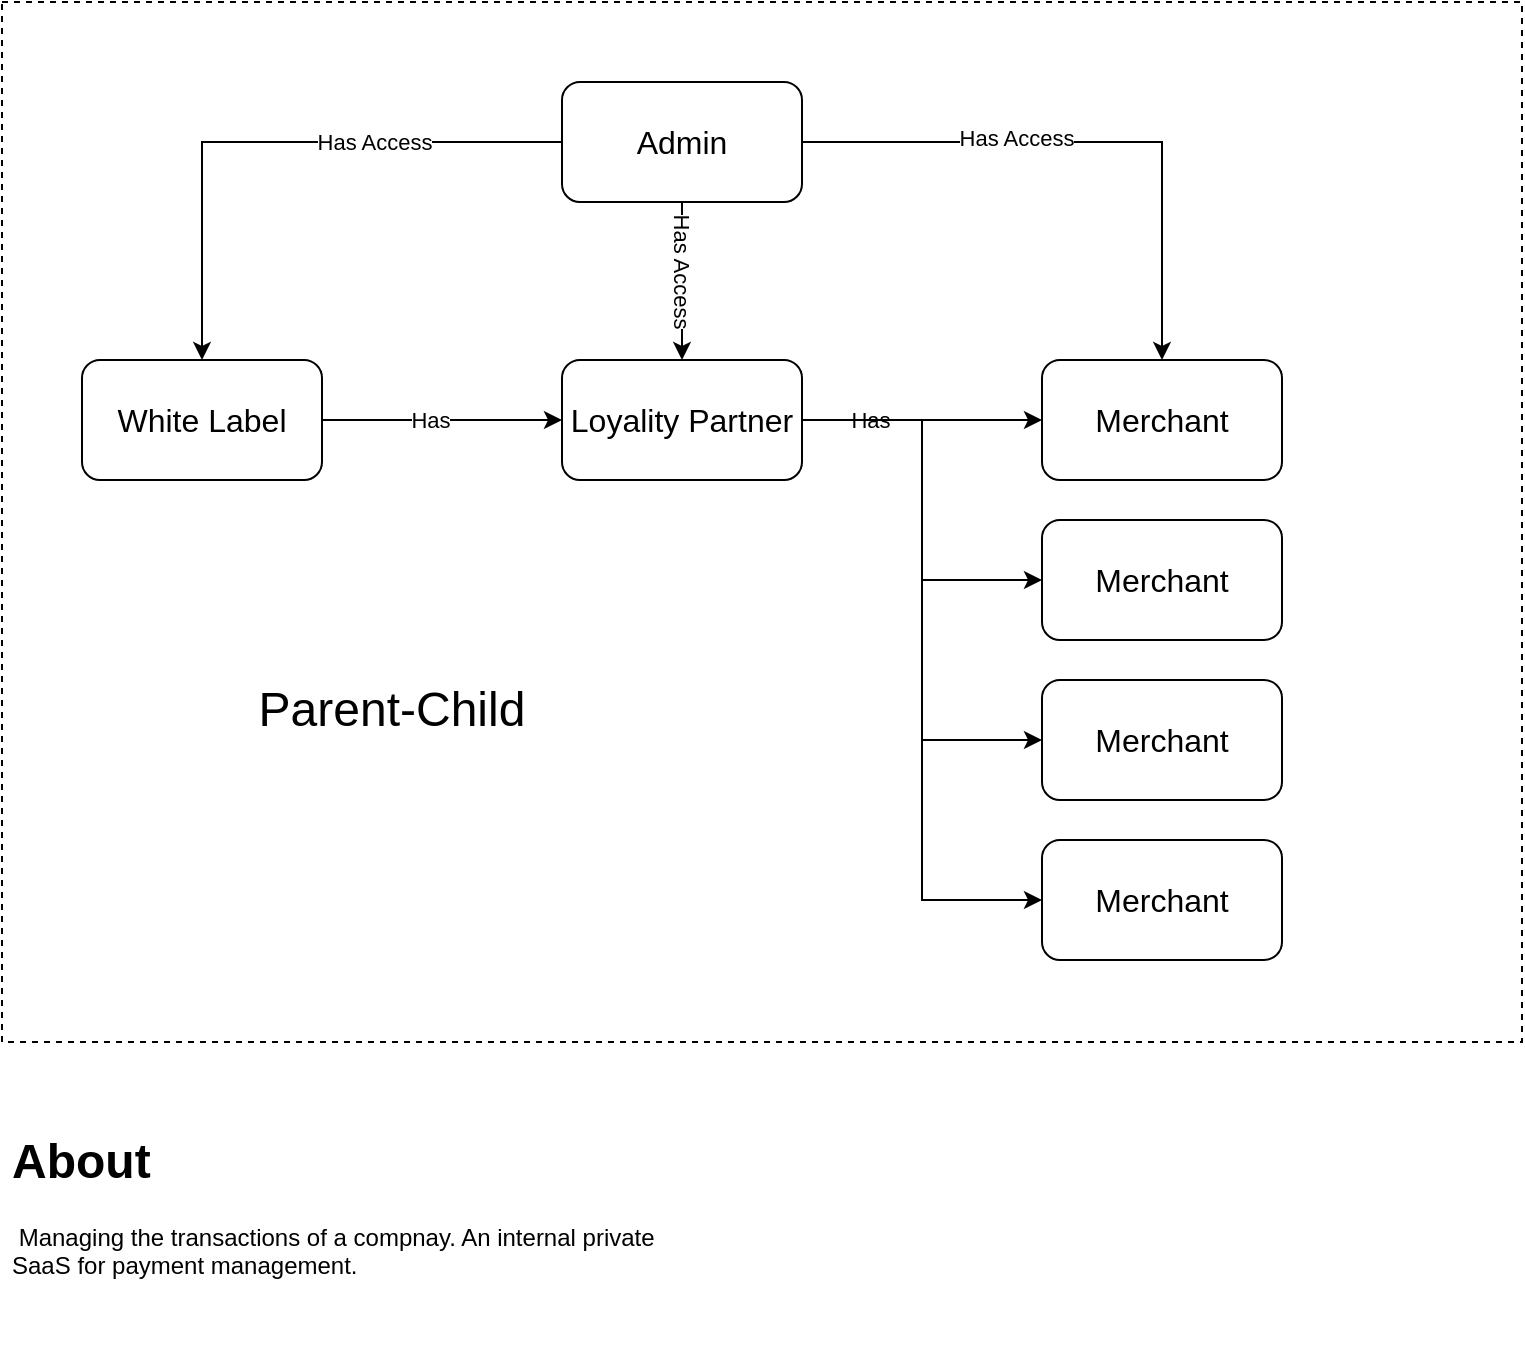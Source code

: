 <mxfile version="21.1.8" type="github" pages="6">
  <diagram name="Application Info" id="eCtHLOp702EPCm3Zmekb">
    <mxGraphModel dx="1434" dy="1864" grid="1" gridSize="10" guides="1" tooltips="1" connect="1" arrows="1" fold="1" page="1" pageScale="1" pageWidth="850" pageHeight="1100" math="0" shadow="0">
      <root>
        <mxCell id="0" />
        <mxCell id="1" parent="0" />
        <mxCell id="aAfzdaojPdXzZg_3-wnQ-13" value="" style="rounded=0;whiteSpace=wrap;html=1;fillColor=none;dashed=1;movable=1;resizable=1;rotatable=1;deletable=1;editable=1;locked=0;connectable=1;" parent="1" vertex="1">
          <mxGeometry x="40" y="-40" width="760" height="520" as="geometry" />
        </mxCell>
        <mxCell id="aAfzdaojPdXzZg_3-wnQ-5" style="edgeStyle=orthogonalEdgeStyle;rounded=0;orthogonalLoop=1;jettySize=auto;html=1;exitX=1;exitY=0.5;exitDx=0;exitDy=0;entryX=0;entryY=0.5;entryDx=0;entryDy=0;" parent="1" source="aAfzdaojPdXzZg_3-wnQ-1" target="aAfzdaojPdXzZg_3-wnQ-3" edge="1">
          <mxGeometry relative="1" as="geometry" />
        </mxCell>
        <mxCell id="ZFuwFaTP1KQFRA0ebIJW-8" value="Has" style="edgeLabel;html=1;align=center;verticalAlign=middle;resizable=0;points=[];" parent="aAfzdaojPdXzZg_3-wnQ-5" vertex="1" connectable="0">
          <mxGeometry x="-0.167" relative="1" as="geometry">
            <mxPoint x="4" as="offset" />
          </mxGeometry>
        </mxCell>
        <mxCell id="aAfzdaojPdXzZg_3-wnQ-1" value="&lt;font style=&quot;font-size: 16px;&quot;&gt;White Label&lt;/font&gt;" style="rounded=1;whiteSpace=wrap;html=1;" parent="1" vertex="1">
          <mxGeometry x="80" y="139" width="120" height="60" as="geometry" />
        </mxCell>
        <mxCell id="aAfzdaojPdXzZg_3-wnQ-6" style="edgeStyle=orthogonalEdgeStyle;rounded=0;orthogonalLoop=1;jettySize=auto;html=1;exitX=1;exitY=0.5;exitDx=0;exitDy=0;entryX=0;entryY=0.5;entryDx=0;entryDy=0;" parent="1" source="aAfzdaojPdXzZg_3-wnQ-3" target="aAfzdaojPdXzZg_3-wnQ-4" edge="1">
          <mxGeometry relative="1" as="geometry" />
        </mxCell>
        <mxCell id="ZFuwFaTP1KQFRA0ebIJW-10" value="Has" style="edgeLabel;html=1;align=center;verticalAlign=middle;resizable=0;points=[];" parent="aAfzdaojPdXzZg_3-wnQ-6" vertex="1" connectable="0">
          <mxGeometry x="0.267" relative="1" as="geometry">
            <mxPoint x="-42" as="offset" />
          </mxGeometry>
        </mxCell>
        <mxCell id="aAfzdaojPdXzZg_3-wnQ-8" style="edgeStyle=orthogonalEdgeStyle;rounded=0;orthogonalLoop=1;jettySize=auto;html=1;exitX=1;exitY=0.5;exitDx=0;exitDy=0;entryX=0;entryY=0.5;entryDx=0;entryDy=0;" parent="1" source="aAfzdaojPdXzZg_3-wnQ-3" target="aAfzdaojPdXzZg_3-wnQ-7" edge="1">
          <mxGeometry relative="1" as="geometry" />
        </mxCell>
        <mxCell id="aAfzdaojPdXzZg_3-wnQ-10" style="edgeStyle=orthogonalEdgeStyle;rounded=0;orthogonalLoop=1;jettySize=auto;html=1;exitX=1;exitY=0.5;exitDx=0;exitDy=0;entryX=0;entryY=0.5;entryDx=0;entryDy=0;" parent="1" source="aAfzdaojPdXzZg_3-wnQ-3" target="aAfzdaojPdXzZg_3-wnQ-9" edge="1">
          <mxGeometry relative="1" as="geometry" />
        </mxCell>
        <mxCell id="aAfzdaojPdXzZg_3-wnQ-12" style="edgeStyle=orthogonalEdgeStyle;rounded=0;orthogonalLoop=1;jettySize=auto;html=1;exitX=1;exitY=0.5;exitDx=0;exitDy=0;entryX=0;entryY=0.5;entryDx=0;entryDy=0;" parent="1" source="aAfzdaojPdXzZg_3-wnQ-3" target="aAfzdaojPdXzZg_3-wnQ-11" edge="1">
          <mxGeometry relative="1" as="geometry" />
        </mxCell>
        <mxCell id="aAfzdaojPdXzZg_3-wnQ-3" value="&lt;font style=&quot;font-size: 16px;&quot;&gt;Loyality Partner&lt;/font&gt;" style="rounded=1;whiteSpace=wrap;html=1;" parent="1" vertex="1">
          <mxGeometry x="320" y="139" width="120" height="60" as="geometry" />
        </mxCell>
        <mxCell id="aAfzdaojPdXzZg_3-wnQ-4" value="&lt;font style=&quot;font-size: 16px;&quot;&gt;Merchant&lt;/font&gt;" style="rounded=1;whiteSpace=wrap;html=1;" parent="1" vertex="1">
          <mxGeometry x="560" y="139" width="120" height="60" as="geometry" />
        </mxCell>
        <mxCell id="aAfzdaojPdXzZg_3-wnQ-7" value="&lt;font style=&quot;font-size: 16px;&quot;&gt;Merchant&lt;/font&gt;" style="rounded=1;whiteSpace=wrap;html=1;" parent="1" vertex="1">
          <mxGeometry x="560" y="219" width="120" height="60" as="geometry" />
        </mxCell>
        <mxCell id="aAfzdaojPdXzZg_3-wnQ-9" value="&lt;font style=&quot;font-size: 16px;&quot;&gt;Merchant&lt;/font&gt;" style="rounded=1;whiteSpace=wrap;html=1;" parent="1" vertex="1">
          <mxGeometry x="560" y="299" width="120" height="60" as="geometry" />
        </mxCell>
        <mxCell id="aAfzdaojPdXzZg_3-wnQ-11" value="&lt;font style=&quot;font-size: 16px;&quot;&gt;Merchant&lt;/font&gt;" style="rounded=1;whiteSpace=wrap;html=1;" parent="1" vertex="1">
          <mxGeometry x="560" y="379" width="120" height="60" as="geometry" />
        </mxCell>
        <mxCell id="aAfzdaojPdXzZg_3-wnQ-14" value="&lt;span style=&quot;font-size: 24px;&quot;&gt;Parent-Child&lt;/span&gt;" style="text;html=1;strokeColor=none;fillColor=none;align=center;verticalAlign=middle;whiteSpace=wrap;rounded=0;" parent="1" vertex="1">
          <mxGeometry x="160" y="299" width="150" height="30" as="geometry" />
        </mxCell>
        <mxCell id="aAfzdaojPdXzZg_3-wnQ-16" style="edgeStyle=orthogonalEdgeStyle;rounded=0;orthogonalLoop=1;jettySize=auto;html=1;exitX=0;exitY=0.5;exitDx=0;exitDy=0;entryX=0.5;entryY=0;entryDx=0;entryDy=0;" parent="1" source="aAfzdaojPdXzZg_3-wnQ-15" target="aAfzdaojPdXzZg_3-wnQ-1" edge="1">
          <mxGeometry relative="1" as="geometry" />
        </mxCell>
        <mxCell id="ZFuwFaTP1KQFRA0ebIJW-5" value="Has Access" style="edgeLabel;html=1;align=center;verticalAlign=middle;resizable=0;points=[];" parent="aAfzdaojPdXzZg_3-wnQ-16" vertex="1" connectable="0">
          <mxGeometry x="-0.481" relative="1" as="geometry">
            <mxPoint x="-19" as="offset" />
          </mxGeometry>
        </mxCell>
        <mxCell id="aAfzdaojPdXzZg_3-wnQ-17" style="edgeStyle=orthogonalEdgeStyle;rounded=0;orthogonalLoop=1;jettySize=auto;html=1;exitX=0.5;exitY=1;exitDx=0;exitDy=0;entryX=0.5;entryY=0;entryDx=0;entryDy=0;" parent="1" source="aAfzdaojPdXzZg_3-wnQ-15" target="aAfzdaojPdXzZg_3-wnQ-3" edge="1">
          <mxGeometry relative="1" as="geometry" />
        </mxCell>
        <mxCell id="ZFuwFaTP1KQFRA0ebIJW-7" value="Has Access" style="edgeLabel;html=1;align=center;verticalAlign=middle;resizable=0;points=[];rotation=90;" parent="aAfzdaojPdXzZg_3-wnQ-17" vertex="1" connectable="0">
          <mxGeometry x="0.24" relative="1" as="geometry">
            <mxPoint y="-15" as="offset" />
          </mxGeometry>
        </mxCell>
        <mxCell id="aAfzdaojPdXzZg_3-wnQ-18" style="edgeStyle=orthogonalEdgeStyle;rounded=0;orthogonalLoop=1;jettySize=auto;html=1;exitX=1;exitY=0.5;exitDx=0;exitDy=0;" parent="1" source="aAfzdaojPdXzZg_3-wnQ-15" target="aAfzdaojPdXzZg_3-wnQ-4" edge="1">
          <mxGeometry relative="1" as="geometry" />
        </mxCell>
        <mxCell id="ZFuwFaTP1KQFRA0ebIJW-6" value="Has Access" style="edgeLabel;html=1;align=center;verticalAlign=middle;resizable=0;points=[];" parent="aAfzdaojPdXzZg_3-wnQ-18" vertex="1" connectable="0">
          <mxGeometry x="-0.26" y="2" relative="1" as="geometry">
            <mxPoint as="offset" />
          </mxGeometry>
        </mxCell>
        <mxCell id="aAfzdaojPdXzZg_3-wnQ-15" value="&lt;font style=&quot;font-size: 16px;&quot;&gt;Admin&lt;/font&gt;" style="rounded=1;whiteSpace=wrap;html=1;" parent="1" vertex="1">
          <mxGeometry x="320" width="120" height="60" as="geometry" />
        </mxCell>
        <mxCell id="A3STFPrDPFr-ysEenw41-1" value="&lt;h1&gt;About&lt;/h1&gt;&lt;p&gt;&amp;nbsp;Managing the transactions of a compnay. An internal private SaaS for payment management.&lt;/p&gt;" style="text;html=1;strokeColor=none;fillColor=none;spacing=5;spacingTop=-20;whiteSpace=wrap;overflow=hidden;rounded=0;" vertex="1" parent="1">
          <mxGeometry x="40" y="520" width="340" height="120" as="geometry" />
        </mxCell>
      </root>
    </mxGraphModel>
  </diagram>
  <diagram name="Admin" id="0-YRnmGhTHhiU12p7d6B">
    <mxGraphModel dx="1687" dy="899" grid="1" gridSize="10" guides="1" tooltips="1" connect="1" arrows="1" fold="1" page="1" pageScale="1" pageWidth="850" pageHeight="1100" math="0" shadow="0">
      <root>
        <mxCell id="zwBnW4aFUAbJuR2y5C2y-0" />
        <mxCell id="zwBnW4aFUAbJuR2y5C2y-1" parent="zwBnW4aFUAbJuR2y5C2y-0" />
        <mxCell id="MFYyO2SKo8LH_EiBE6gl-5" value="" style="rounded=1;whiteSpace=wrap;html=1;absoluteArcSize=1;arcSize=14;strokeWidth=2;" vertex="1" parent="zwBnW4aFUAbJuR2y5C2y-1">
          <mxGeometry x="1040" y="40" width="1430" height="1400" as="geometry" />
        </mxCell>
        <mxCell id="zwBnW4aFUAbJuR2y5C2y-2" style="edgeStyle=orthogonalEdgeStyle;rounded=0;orthogonalLoop=1;jettySize=auto;html=1;exitX=0;exitY=0.5;exitDx=0;exitDy=0;entryX=0;entryY=0.5;entryDx=0;entryDy=0;" parent="zwBnW4aFUAbJuR2y5C2y-1" source="zwBnW4aFUAbJuR2y5C2y-11" target="zwBnW4aFUAbJuR2y5C2y-12" edge="1">
          <mxGeometry relative="1" as="geometry" />
        </mxCell>
        <mxCell id="zwBnW4aFUAbJuR2y5C2y-3" style="edgeStyle=orthogonalEdgeStyle;rounded=0;orthogonalLoop=1;jettySize=auto;html=1;exitX=0;exitY=0.5;exitDx=0;exitDy=0;entryX=0;entryY=0.5;entryDx=0;entryDy=0;" parent="zwBnW4aFUAbJuR2y5C2y-1" source="zwBnW4aFUAbJuR2y5C2y-11" target="zwBnW4aFUAbJuR2y5C2y-13" edge="1">
          <mxGeometry relative="1" as="geometry" />
        </mxCell>
        <mxCell id="zwBnW4aFUAbJuR2y5C2y-4" style="edgeStyle=orthogonalEdgeStyle;rounded=0;orthogonalLoop=1;jettySize=auto;html=1;exitX=0;exitY=0.5;exitDx=0;exitDy=0;entryX=0;entryY=0.5;entryDx=0;entryDy=0;" parent="zwBnW4aFUAbJuR2y5C2y-1" source="zwBnW4aFUAbJuR2y5C2y-11" target="zwBnW4aFUAbJuR2y5C2y-14" edge="1">
          <mxGeometry relative="1" as="geometry" />
        </mxCell>
        <mxCell id="zwBnW4aFUAbJuR2y5C2y-5" style="edgeStyle=orthogonalEdgeStyle;rounded=0;orthogonalLoop=1;jettySize=auto;html=1;exitX=0;exitY=0.5;exitDx=0;exitDy=0;entryX=0;entryY=0.5;entryDx=0;entryDy=0;" parent="zwBnW4aFUAbJuR2y5C2y-1" source="zwBnW4aFUAbJuR2y5C2y-11" target="zwBnW4aFUAbJuR2y5C2y-15" edge="1">
          <mxGeometry relative="1" as="geometry" />
        </mxCell>
        <mxCell id="zwBnW4aFUAbJuR2y5C2y-6" style="edgeStyle=orthogonalEdgeStyle;rounded=0;orthogonalLoop=1;jettySize=auto;html=1;exitX=0;exitY=0.5;exitDx=0;exitDy=0;entryX=0;entryY=0.5;entryDx=0;entryDy=0;" parent="zwBnW4aFUAbJuR2y5C2y-1" source="zwBnW4aFUAbJuR2y5C2y-11" target="zwBnW4aFUAbJuR2y5C2y-16" edge="1">
          <mxGeometry relative="1" as="geometry" />
        </mxCell>
        <mxCell id="zwBnW4aFUAbJuR2y5C2y-7" style="edgeStyle=orthogonalEdgeStyle;rounded=0;orthogonalLoop=1;jettySize=auto;html=1;exitX=0;exitY=0.5;exitDx=0;exitDy=0;entryX=0;entryY=0.5;entryDx=0;entryDy=0;" parent="zwBnW4aFUAbJuR2y5C2y-1" source="zwBnW4aFUAbJuR2y5C2y-11" target="zwBnW4aFUAbJuR2y5C2y-18" edge="1">
          <mxGeometry relative="1" as="geometry" />
        </mxCell>
        <mxCell id="zwBnW4aFUAbJuR2y5C2y-8" style="edgeStyle=orthogonalEdgeStyle;rounded=0;orthogonalLoop=1;jettySize=auto;html=1;exitX=0;exitY=0.5;exitDx=0;exitDy=0;entryX=0;entryY=0.5;entryDx=0;entryDy=0;" parent="zwBnW4aFUAbJuR2y5C2y-1" source="zwBnW4aFUAbJuR2y5C2y-11" target="zwBnW4aFUAbJuR2y5C2y-19" edge="1">
          <mxGeometry relative="1" as="geometry" />
        </mxCell>
        <mxCell id="zwBnW4aFUAbJuR2y5C2y-9" style="edgeStyle=orthogonalEdgeStyle;rounded=0;orthogonalLoop=1;jettySize=auto;html=1;exitX=0;exitY=0.5;exitDx=0;exitDy=0;entryX=0;entryY=0.5;entryDx=0;entryDy=0;" parent="zwBnW4aFUAbJuR2y5C2y-1" source="zwBnW4aFUAbJuR2y5C2y-11" target="zwBnW4aFUAbJuR2y5C2y-20" edge="1">
          <mxGeometry relative="1" as="geometry" />
        </mxCell>
        <mxCell id="zwBnW4aFUAbJuR2y5C2y-10" style="edgeStyle=orthogonalEdgeStyle;rounded=0;orthogonalLoop=1;jettySize=auto;html=1;exitX=0;exitY=0.5;exitDx=0;exitDy=0;entryX=0;entryY=0.5;entryDx=0;entryDy=0;" parent="zwBnW4aFUAbJuR2y5C2y-1" source="zwBnW4aFUAbJuR2y5C2y-11" target="zwBnW4aFUAbJuR2y5C2y-21" edge="1">
          <mxGeometry relative="1" as="geometry" />
        </mxCell>
        <mxCell id="_kVhAy-UXPdqLu4y7SkQ-1" style="edgeStyle=orthogonalEdgeStyle;rounded=0;orthogonalLoop=1;jettySize=auto;html=1;exitX=0;exitY=0.5;exitDx=0;exitDy=0;entryX=0;entryY=0.5;entryDx=0;entryDy=0;" parent="zwBnW4aFUAbJuR2y5C2y-1" source="zwBnW4aFUAbJuR2y5C2y-11" target="_kVhAy-UXPdqLu4y7SkQ-0" edge="1">
          <mxGeometry relative="1" as="geometry" />
        </mxCell>
        <mxCell id="zwBnW4aFUAbJuR2y5C2y-11" value="&lt;font style=&quot;font-size: 16px;&quot;&gt;Admin&lt;br&gt;&lt;/font&gt;" style="rounded=1;whiteSpace=wrap;html=1;" parent="zwBnW4aFUAbJuR2y5C2y-1" vertex="1">
          <mxGeometry x="120" y="60" width="120" height="60" as="geometry" />
        </mxCell>
        <mxCell id="zwBnW4aFUAbJuR2y5C2y-12" value="&lt;font style=&quot;font-size: 16px;&quot;&gt;Dashboard&lt;/font&gt;" style="rounded=1;whiteSpace=wrap;html=1;" parent="zwBnW4aFUAbJuR2y5C2y-1" vertex="1">
          <mxGeometry x="120" y="160" width="120" height="60" as="geometry" />
        </mxCell>
        <mxCell id="zwBnW4aFUAbJuR2y5C2y-13" value="&lt;font style=&quot;font-size: 16px;&quot;&gt;Merchants&lt;/font&gt;" style="rounded=1;whiteSpace=wrap;html=1;" parent="zwBnW4aFUAbJuR2y5C2y-1" vertex="1">
          <mxGeometry x="120" y="260" width="120" height="60" as="geometry" />
        </mxCell>
        <mxCell id="zwBnW4aFUAbJuR2y5C2y-14" value="&lt;font style=&quot;font-size: 16px;&quot;&gt;Loyality Partners&lt;/font&gt;" style="rounded=1;whiteSpace=wrap;html=1;" parent="zwBnW4aFUAbJuR2y5C2y-1" vertex="1">
          <mxGeometry x="120" y="360" width="120" height="60" as="geometry" />
        </mxCell>
        <mxCell id="zwBnW4aFUAbJuR2y5C2y-15" value="&lt;font style=&quot;font-size: 16px;&quot;&gt;Admins&lt;/font&gt;" style="rounded=1;whiteSpace=wrap;html=1;" parent="zwBnW4aFUAbJuR2y5C2y-1" vertex="1">
          <mxGeometry x="120" y="460" width="120" height="60" as="geometry" />
        </mxCell>
        <mxCell id="zwBnW4aFUAbJuR2y5C2y-16" value="&lt;font style=&quot;font-size: 16px;&quot;&gt;Customers&lt;/font&gt;" style="rounded=1;whiteSpace=wrap;html=1;" parent="zwBnW4aFUAbJuR2y5C2y-1" vertex="1">
          <mxGeometry x="120" y="550" width="120" height="60" as="geometry" />
        </mxCell>
        <mxCell id="zwBnW4aFUAbJuR2y5C2y-18" value="&lt;span style=&quot;font-size: 16px;&quot;&gt;Transactions&lt;/span&gt;" style="rounded=1;whiteSpace=wrap;html=1;" parent="zwBnW4aFUAbJuR2y5C2y-1" vertex="1">
          <mxGeometry x="120" y="660" width="120" height="60" as="geometry" />
        </mxCell>
        <mxCell id="zwBnW4aFUAbJuR2y5C2y-19" value="&lt;font style=&quot;font-size: 16px;&quot;&gt;Settlement Reports&lt;/font&gt;" style="rounded=1;whiteSpace=wrap;html=1;" parent="zwBnW4aFUAbJuR2y5C2y-1" vertex="1">
          <mxGeometry x="120" y="755" width="120" height="60" as="geometry" />
        </mxCell>
        <mxCell id="zwBnW4aFUAbJuR2y5C2y-20" value="&lt;font style=&quot;font-size: 16px;&quot;&gt;Integration Partners&lt;br&gt;&lt;/font&gt;" style="rounded=1;whiteSpace=wrap;html=1;" parent="zwBnW4aFUAbJuR2y5C2y-1" vertex="1">
          <mxGeometry x="120" y="850" width="120" height="60" as="geometry" />
        </mxCell>
        <mxCell id="zwBnW4aFUAbJuR2y5C2y-21" value="&lt;font style=&quot;font-size: 16px;&quot;&gt;White Labels&lt;/font&gt;" style="rounded=1;whiteSpace=wrap;html=1;" parent="zwBnW4aFUAbJuR2y5C2y-1" vertex="1">
          <mxGeometry x="120" y="950" width="120" height="60" as="geometry" />
        </mxCell>
        <mxCell id="_kVhAy-UXPdqLu4y7SkQ-0" value="&lt;font style=&quot;font-size: 16px;&quot;&gt;Settings &amp;gt; Support Agents&lt;/font&gt;" style="rounded=1;whiteSpace=wrap;html=1;" parent="zwBnW4aFUAbJuR2y5C2y-1" vertex="1">
          <mxGeometry x="120" y="1050" width="120" height="60" as="geometry" />
        </mxCell>
        <mxCell id="kJ1tpouIdKur3lB_AGSP-2" value="&lt;font style=&quot;font-size: 16px;&quot;&gt;Settlement Reports&lt;/font&gt;" style="rounded=1;whiteSpace=wrap;html=1;" parent="zwBnW4aFUAbJuR2y5C2y-1" vertex="1">
          <mxGeometry x="1060" y="50" width="200" height="60" as="geometry" />
        </mxCell>
        <mxCell id="MFYyO2SKo8LH_EiBE6gl-2" style="edgeStyle=orthogonalEdgeStyle;rounded=0;orthogonalLoop=1;jettySize=auto;html=1;exitX=0.5;exitY=1;exitDx=0;exitDy=0;exitPerimeter=0;entryX=0.5;entryY=0;entryDx=0;entryDy=0;" edge="1" parent="zwBnW4aFUAbJuR2y5C2y-1" source="MFYyO2SKo8LH_EiBE6gl-0" target="MFYyO2SKo8LH_EiBE6gl-1">
          <mxGeometry relative="1" as="geometry" />
        </mxCell>
        <mxCell id="MFYyO2SKo8LH_EiBE6gl-0" value="Generate&lt;br&gt;Settlement&lt;br&gt;Report" style="strokeWidth=2;html=1;shape=mxgraph.flowchart.start_2;whiteSpace=wrap;" vertex="1" parent="zwBnW4aFUAbJuR2y5C2y-1">
          <mxGeometry x="1110" y="170" width="100" height="100" as="geometry" />
        </mxCell>
        <mxCell id="MFYyO2SKo8LH_EiBE6gl-4" style="edgeStyle=orthogonalEdgeStyle;rounded=0;orthogonalLoop=1;jettySize=auto;html=1;exitX=0.5;exitY=1;exitDx=0;exitDy=0;entryX=0.5;entryY=0;entryDx=0;entryDy=0;entryPerimeter=0;" edge="1" parent="zwBnW4aFUAbJuR2y5C2y-1" source="MFYyO2SKo8LH_EiBE6gl-1" target="MFYyO2SKo8LH_EiBE6gl-3">
          <mxGeometry relative="1" as="geometry" />
        </mxCell>
        <mxCell id="MFYyO2SKo8LH_EiBE6gl-1" value="Merchants" style="shape=parallelogram;html=1;strokeWidth=2;perimeter=parallelogramPerimeter;whiteSpace=wrap;rounded=1;arcSize=12;size=0.23;" vertex="1" parent="zwBnW4aFUAbJuR2y5C2y-1">
          <mxGeometry x="1110" y="340" width="100" height="60" as="geometry" />
        </mxCell>
        <mxCell id="MFYyO2SKo8LH_EiBE6gl-7" value="" style="edgeStyle=orthogonalEdgeStyle;rounded=0;orthogonalLoop=1;jettySize=auto;html=1;" edge="1" parent="zwBnW4aFUAbJuR2y5C2y-1" source="MFYyO2SKo8LH_EiBE6gl-3" target="MFYyO2SKo8LH_EiBE6gl-6">
          <mxGeometry relative="1" as="geometry" />
        </mxCell>
        <mxCell id="xCyvtV-fJtySVlK5eup3-18" value="" style="edgeStyle=orthogonalEdgeStyle;rounded=0;orthogonalLoop=1;jettySize=auto;html=1;exitX=0;exitY=0.5;exitDx=0;exitDy=0;" edge="1" parent="zwBnW4aFUAbJuR2y5C2y-1" source="MFYyO2SKo8LH_EiBE6gl-10" target="xCyvtV-fJtySVlK5eup3-17">
          <mxGeometry relative="1" as="geometry" />
        </mxCell>
        <mxCell id="xCyvtV-fJtySVlK5eup3-19" value="voucherMerchants" style="edgeLabel;html=1;align=center;verticalAlign=middle;resizable=0;points=[];" vertex="1" connectable="0" parent="xCyvtV-fJtySVlK5eup3-18">
          <mxGeometry x="0.296" y="3" relative="1" as="geometry">
            <mxPoint as="offset" />
          </mxGeometry>
        </mxCell>
        <mxCell id="MFYyO2SKo8LH_EiBE6gl-3" value="For Each Merchant" style="strokeWidth=2;html=1;shape=mxgraph.flowchart.loop_limit;whiteSpace=wrap;" vertex="1" parent="zwBnW4aFUAbJuR2y5C2y-1">
          <mxGeometry x="1110" y="470" width="100" height="60" as="geometry" />
        </mxCell>
        <mxCell id="MFYyO2SKo8LH_EiBE6gl-9" value="" style="edgeStyle=orthogonalEdgeStyle;rounded=0;orthogonalLoop=1;jettySize=auto;html=1;entryX=0;entryY=0.25;entryDx=0;entryDy=0;" edge="1" parent="zwBnW4aFUAbJuR2y5C2y-1" source="MFYyO2SKo8LH_EiBE6gl-6" target="MFYyO2SKo8LH_EiBE6gl-10">
          <mxGeometry relative="1" as="geometry">
            <mxPoint x="1650" y="500" as="targetPoint" />
          </mxGeometry>
        </mxCell>
        <mxCell id="MFYyO2SKo8LH_EiBE6gl-12" value="Specific Transaction Report" style="edgeLabel;html=1;align=center;verticalAlign=middle;resizable=0;points=[];" vertex="1" connectable="0" parent="MFYyO2SKo8LH_EiBE6gl-9">
          <mxGeometry x="0.215" y="2" relative="1" as="geometry">
            <mxPoint x="-26" as="offset" />
          </mxGeometry>
        </mxCell>
        <mxCell id="MFYyO2SKo8LH_EiBE6gl-6" value="Transaction&lt;br&gt;Details" style="rhombus;whiteSpace=wrap;html=1;strokeWidth=2;" vertex="1" parent="zwBnW4aFUAbJuR2y5C2y-1">
          <mxGeometry x="1410" y="450" width="100" height="100" as="geometry" />
        </mxCell>
        <mxCell id="MFYyO2SKo8LH_EiBE6gl-10" value="" style="rounded=1;whiteSpace=wrap;html=1;absoluteArcSize=1;arcSize=14;strokeWidth=2;" vertex="1" parent="zwBnW4aFUAbJuR2y5C2y-1">
          <mxGeometry x="1700" y="420" width="700" height="680" as="geometry" />
        </mxCell>
        <mxCell id="xCyvtV-fJtySVlK5eup3-3" style="edgeStyle=orthogonalEdgeStyle;rounded=0;orthogonalLoop=1;jettySize=auto;html=1;exitX=0.5;exitY=1;exitDx=0;exitDy=0;exitPerimeter=0;entryX=0.5;entryY=0;entryDx=0;entryDy=0;" edge="1" parent="zwBnW4aFUAbJuR2y5C2y-1" source="MFYyO2SKo8LH_EiBE6gl-11" target="xCyvtV-fJtySVlK5eup3-2">
          <mxGeometry relative="1" as="geometry" />
        </mxCell>
        <mxCell id="xCyvtV-fJtySVlK5eup3-7" value="stlmnt_report" style="edgeLabel;html=1;align=center;verticalAlign=middle;resizable=0;points=[];" vertex="1" connectable="0" parent="xCyvtV-fJtySVlK5eup3-3">
          <mxGeometry x="0.652" y="-1" relative="1" as="geometry">
            <mxPoint x="-36" y="-11" as="offset" />
          </mxGeometry>
        </mxCell>
        <mxCell id="xCyvtV-fJtySVlK5eup3-8" value="Yes" style="edgeLabel;html=1;align=center;verticalAlign=middle;resizable=0;points=[];" vertex="1" connectable="0" parent="xCyvtV-fJtySVlK5eup3-3">
          <mxGeometry x="-0.703" relative="1" as="geometry">
            <mxPoint y="-4" as="offset" />
          </mxGeometry>
        </mxCell>
        <mxCell id="MFYyO2SKo8LH_EiBE6gl-11" value="=1" style="strokeWidth=2;html=1;shape=mxgraph.flowchart.decision;whiteSpace=wrap;" vertex="1" parent="zwBnW4aFUAbJuR2y5C2y-1">
          <mxGeometry x="1790" y="450" width="110" height="110" as="geometry" />
        </mxCell>
        <mxCell id="xCyvtV-fJtySVlK5eup3-1" style="edgeStyle=orthogonalEdgeStyle;rounded=0;orthogonalLoop=1;jettySize=auto;html=1;exitX=0.5;exitY=1;exitDx=0;exitDy=0;exitPerimeter=0;entryX=0.5;entryY=0;entryDx=0;entryDy=0;" edge="1" parent="zwBnW4aFUAbJuR2y5C2y-1" source="MFYyO2SKo8LH_EiBE6gl-13" target="xCyvtV-fJtySVlK5eup3-0">
          <mxGeometry relative="1" as="geometry" />
        </mxCell>
        <mxCell id="xCyvtV-fJtySVlK5eup3-4" value="Yes" style="edgeLabel;html=1;align=center;verticalAlign=middle;resizable=0;points=[];" vertex="1" connectable="0" parent="xCyvtV-fJtySVlK5eup3-1">
          <mxGeometry x="-0.16" y="1" relative="1" as="geometry">
            <mxPoint as="offset" />
          </mxGeometry>
        </mxCell>
        <mxCell id="MFYyO2SKo8LH_EiBE6gl-13" value="=0 AND&lt;br&gt;loyalty_partner_id != 0" style="strokeWidth=2;html=1;shape=mxgraph.flowchart.decision;whiteSpace=wrap;" vertex="1" parent="zwBnW4aFUAbJuR2y5C2y-1">
          <mxGeometry x="2205" y="450" width="110" height="110" as="geometry" />
        </mxCell>
        <mxCell id="xCyvtV-fJtySVlK5eup3-0" value="$voucherMerchants[] = $merchant;" style="rounded=1;whiteSpace=wrap;html=1;absoluteArcSize=1;arcSize=14;strokeWidth=2;" vertex="1" parent="zwBnW4aFUAbJuR2y5C2y-1">
          <mxGeometry x="2140" y="630" width="240" height="60" as="geometry" />
        </mxCell>
        <mxCell id="xCyvtV-fJtySVlK5eup3-2" value="" style="rounded=1;whiteSpace=wrap;html=1;absoluteArcSize=1;arcSize=14;strokeWidth=2;" vertex="1" parent="zwBnW4aFUAbJuR2y5C2y-1">
          <mxGeometry x="1725" y="630" width="385" height="390" as="geometry" />
        </mxCell>
        <mxCell id="xCyvtV-fJtySVlK5eup3-12" value="" style="edgeStyle=orthogonalEdgeStyle;rounded=0;orthogonalLoop=1;jettySize=auto;html=1;" edge="1" parent="zwBnW4aFUAbJuR2y5C2y-1" source="xCyvtV-fJtySVlK5eup3-6" target="xCyvtV-fJtySVlK5eup3-11">
          <mxGeometry relative="1" as="geometry" />
        </mxCell>
        <mxCell id="xCyvtV-fJtySVlK5eup3-6" value="= false" style="strokeWidth=2;html=1;shape=mxgraph.flowchart.decision;whiteSpace=wrap;" vertex="1" parent="zwBnW4aFUAbJuR2y5C2y-1">
          <mxGeometry x="1740" y="670" width="110" height="110" as="geometry" />
        </mxCell>
        <mxCell id="xCyvtV-fJtySVlK5eup3-15" style="edgeStyle=orthogonalEdgeStyle;rounded=0;orthogonalLoop=1;jettySize=auto;html=1;exitX=0.5;exitY=1;exitDx=0;exitDy=0;exitPerimeter=0;entryX=0.5;entryY=0;entryDx=0;entryDy=0;" edge="1" parent="zwBnW4aFUAbJuR2y5C2y-1" source="xCyvtV-fJtySVlK5eup3-9" target="xCyvtV-fJtySVlK5eup3-11">
          <mxGeometry relative="1" as="geometry" />
        </mxCell>
        <mxCell id="xCyvtV-fJtySVlK5eup3-9" value="!= false AND&lt;br&gt;settlement_status == 1" style="strokeWidth=2;html=1;shape=mxgraph.flowchart.decision;whiteSpace=wrap;" vertex="1" parent="zwBnW4aFUAbJuR2y5C2y-1">
          <mxGeometry x="1860" y="670" width="110" height="110" as="geometry" />
        </mxCell>
        <mxCell id="xCyvtV-fJtySVlK5eup3-16" style="edgeStyle=orthogonalEdgeStyle;rounded=0;orthogonalLoop=1;jettySize=auto;html=1;exitX=0.5;exitY=1;exitDx=0;exitDy=0;exitPerimeter=0;entryX=0.5;entryY=0;entryDx=0;entryDy=0;" edge="1" parent="zwBnW4aFUAbJuR2y5C2y-1" source="xCyvtV-fJtySVlK5eup3-10" target="xCyvtV-fJtySVlK5eup3-11">
          <mxGeometry relative="1" as="geometry" />
        </mxCell>
        <mxCell id="xCyvtV-fJtySVlK5eup3-10" value="!= false AND&lt;br&gt;settlement_status == 0" style="strokeWidth=2;html=1;shape=mxgraph.flowchart.decision;whiteSpace=wrap;" vertex="1" parent="zwBnW4aFUAbJuR2y5C2y-1">
          <mxGeometry x="1980" y="670" width="110" height="110" as="geometry" />
        </mxCell>
        <mxCell id="xCyvtV-fJtySVlK5eup3-11" value="makeCSV&lt;br&gt;merchantContactMail" style="whiteSpace=wrap;html=1;strokeWidth=2;" vertex="1" parent="zwBnW4aFUAbJuR2y5C2y-1">
          <mxGeometry x="1735" y="885" width="365" height="60" as="geometry" />
        </mxCell>
        <mxCell id="xCyvtV-fJtySVlK5eup3-17" value="Not Empty" style="rhombus;whiteSpace=wrap;html=1;strokeWidth=2;" vertex="1" parent="zwBnW4aFUAbJuR2y5C2y-1">
          <mxGeometry x="1110" y="710" width="100" height="100" as="geometry" />
        </mxCell>
      </root>
    </mxGraphModel>
  </diagram>
  <diagram id="IlKKH2pTs-tzN3ZcbjNU" name="Whitelabel">
    <mxGraphModel dx="1434" dy="764" grid="1" gridSize="10" guides="1" tooltips="1" connect="1" arrows="1" fold="1" page="1" pageScale="1" pageWidth="850" pageHeight="1100" math="0" shadow="0">
      <root>
        <mxCell id="0" />
        <mxCell id="1" parent="0" />
        <mxCell id="Yxqab1jDr3yRl9RCbnUs-3" style="edgeStyle=orthogonalEdgeStyle;rounded=0;orthogonalLoop=1;jettySize=auto;html=1;exitX=0;exitY=0.5;exitDx=0;exitDy=0;entryX=0;entryY=0.5;entryDx=0;entryDy=0;" parent="1" source="Yxqab1jDr3yRl9RCbnUs-1" target="Yxqab1jDr3yRl9RCbnUs-2" edge="1">
          <mxGeometry relative="1" as="geometry" />
        </mxCell>
        <mxCell id="Yxqab1jDr3yRl9RCbnUs-5" style="edgeStyle=orthogonalEdgeStyle;rounded=0;orthogonalLoop=1;jettySize=auto;html=1;exitX=0;exitY=0.5;exitDx=0;exitDy=0;entryX=0;entryY=0.5;entryDx=0;entryDy=0;" parent="1" source="Yxqab1jDr3yRl9RCbnUs-1" target="Yxqab1jDr3yRl9RCbnUs-4" edge="1">
          <mxGeometry relative="1" as="geometry" />
        </mxCell>
        <mxCell id="Yxqab1jDr3yRl9RCbnUs-15" style="edgeStyle=orthogonalEdgeStyle;rounded=0;orthogonalLoop=1;jettySize=auto;html=1;exitX=0;exitY=0.5;exitDx=0;exitDy=0;entryX=0;entryY=0.5;entryDx=0;entryDy=0;" parent="1" source="Yxqab1jDr3yRl9RCbnUs-1" target="Yxqab1jDr3yRl9RCbnUs-6" edge="1">
          <mxGeometry relative="1" as="geometry" />
        </mxCell>
        <mxCell id="Yxqab1jDr3yRl9RCbnUs-16" style="edgeStyle=orthogonalEdgeStyle;rounded=0;orthogonalLoop=1;jettySize=auto;html=1;exitX=0;exitY=0.5;exitDx=0;exitDy=0;entryX=0;entryY=0.5;entryDx=0;entryDy=0;" parent="1" source="Yxqab1jDr3yRl9RCbnUs-1" target="Yxqab1jDr3yRl9RCbnUs-7" edge="1">
          <mxGeometry relative="1" as="geometry" />
        </mxCell>
        <mxCell id="Yxqab1jDr3yRl9RCbnUs-17" style="edgeStyle=orthogonalEdgeStyle;rounded=0;orthogonalLoop=1;jettySize=auto;html=1;exitX=0;exitY=0.5;exitDx=0;exitDy=0;entryX=0;entryY=0.5;entryDx=0;entryDy=0;" parent="1" source="Yxqab1jDr3yRl9RCbnUs-1" target="Yxqab1jDr3yRl9RCbnUs-8" edge="1">
          <mxGeometry relative="1" as="geometry" />
        </mxCell>
        <mxCell id="Yxqab1jDr3yRl9RCbnUs-18" style="edgeStyle=orthogonalEdgeStyle;rounded=0;orthogonalLoop=1;jettySize=auto;html=1;exitX=0;exitY=0.5;exitDx=0;exitDy=0;entryX=0;entryY=0.5;entryDx=0;entryDy=0;" parent="1" source="Yxqab1jDr3yRl9RCbnUs-1" target="Yxqab1jDr3yRl9RCbnUs-11" edge="1">
          <mxGeometry relative="1" as="geometry" />
        </mxCell>
        <mxCell id="Yxqab1jDr3yRl9RCbnUs-19" style="edgeStyle=orthogonalEdgeStyle;rounded=0;orthogonalLoop=1;jettySize=auto;html=1;exitX=0;exitY=0.5;exitDx=0;exitDy=0;entryX=0;entryY=0.5;entryDx=0;entryDy=0;" parent="1" source="Yxqab1jDr3yRl9RCbnUs-1" target="Yxqab1jDr3yRl9RCbnUs-12" edge="1">
          <mxGeometry relative="1" as="geometry" />
        </mxCell>
        <mxCell id="Yxqab1jDr3yRl9RCbnUs-20" style="edgeStyle=orthogonalEdgeStyle;rounded=0;orthogonalLoop=1;jettySize=auto;html=1;exitX=0;exitY=0.5;exitDx=0;exitDy=0;entryX=0;entryY=0.5;entryDx=0;entryDy=0;" parent="1" source="Yxqab1jDr3yRl9RCbnUs-1" target="Yxqab1jDr3yRl9RCbnUs-13" edge="1">
          <mxGeometry relative="1" as="geometry" />
        </mxCell>
        <mxCell id="Yxqab1jDr3yRl9RCbnUs-21" style="edgeStyle=orthogonalEdgeStyle;rounded=0;orthogonalLoop=1;jettySize=auto;html=1;exitX=0;exitY=0.5;exitDx=0;exitDy=0;entryX=0;entryY=0.5;entryDx=0;entryDy=0;" parent="1" source="Yxqab1jDr3yRl9RCbnUs-1" target="Yxqab1jDr3yRl9RCbnUs-14" edge="1">
          <mxGeometry relative="1" as="geometry" />
        </mxCell>
        <mxCell id="Yxqab1jDr3yRl9RCbnUs-1" value="&lt;font style=&quot;font-size: 16px;&quot;&gt;White Label&lt;/font&gt;" style="rounded=1;whiteSpace=wrap;html=1;" parent="1" vertex="1">
          <mxGeometry x="120" y="60" width="120" height="60" as="geometry" />
        </mxCell>
        <mxCell id="Yxqab1jDr3yRl9RCbnUs-2" value="&lt;font style=&quot;font-size: 16px;&quot;&gt;Dashboard&lt;/font&gt;" style="rounded=1;whiteSpace=wrap;html=1;" parent="1" vertex="1">
          <mxGeometry x="120" y="160" width="120" height="60" as="geometry" />
        </mxCell>
        <mxCell id="Yxqab1jDr3yRl9RCbnUs-4" value="&lt;font style=&quot;font-size: 16px;&quot;&gt;Profile&lt;/font&gt;" style="rounded=1;whiteSpace=wrap;html=1;" parent="1" vertex="1">
          <mxGeometry x="120" y="260" width="120" height="60" as="geometry" />
        </mxCell>
        <mxCell id="Yxqab1jDr3yRl9RCbnUs-6" value="&lt;font style=&quot;font-size: 16px;&quot;&gt;Users Contacts&lt;/font&gt;" style="rounded=1;whiteSpace=wrap;html=1;" parent="1" vertex="1">
          <mxGeometry x="120" y="360" width="120" height="60" as="geometry" />
        </mxCell>
        <mxCell id="Yxqab1jDr3yRl9RCbnUs-7" value="&lt;font style=&quot;font-size: 16px;&quot;&gt;Support Messages&lt;/font&gt;" style="rounded=1;whiteSpace=wrap;html=1;" parent="1" vertex="1">
          <mxGeometry x="120" y="460" width="120" height="60" as="geometry" />
        </mxCell>
        <mxCell id="Yxqab1jDr3yRl9RCbnUs-8" value="&lt;font style=&quot;font-size: 16px;&quot;&gt;Support Messages&lt;/font&gt;" style="rounded=1;whiteSpace=wrap;html=1;" parent="1" vertex="1">
          <mxGeometry x="120" y="550" width="120" height="60" as="geometry" />
        </mxCell>
        <mxCell id="Yxqab1jDr3yRl9RCbnUs-10" value="" style="rounded=0;whiteSpace=wrap;html=1;fillColor=none;dashed=1;dashPattern=12 12;strokeColor=#B3B3B3;" parent="1" vertex="1">
          <mxGeometry x="80" y="630" width="200" height="440" as="geometry" />
        </mxCell>
        <mxCell id="Yxqab1jDr3yRl9RCbnUs-11" value="&lt;font style=&quot;font-size: 16px;&quot;&gt;Loyality Partner Details&lt;/font&gt;" style="rounded=1;whiteSpace=wrap;html=1;" parent="1" vertex="1">
          <mxGeometry x="120" y="660" width="120" height="60" as="geometry" />
        </mxCell>
        <mxCell id="Yxqab1jDr3yRl9RCbnUs-12" value="&lt;font style=&quot;font-size: 16px;&quot;&gt;Settlement Reports&lt;/font&gt;" style="rounded=1;whiteSpace=wrap;html=1;" parent="1" vertex="1">
          <mxGeometry x="120" y="755" width="120" height="60" as="geometry" />
        </mxCell>
        <mxCell id="Yxqab1jDr3yRl9RCbnUs-13" value="&lt;font style=&quot;font-size: 16px;&quot;&gt;Merchants&lt;/font&gt;" style="rounded=1;whiteSpace=wrap;html=1;" parent="1" vertex="1">
          <mxGeometry x="120" y="860" width="120" height="60" as="geometry" />
        </mxCell>
        <mxCell id="Yxqab1jDr3yRl9RCbnUs-14" value="&lt;font style=&quot;font-size: 16px;&quot;&gt;Tranactions&lt;/font&gt;" style="rounded=1;whiteSpace=wrap;html=1;" parent="1" vertex="1">
          <mxGeometry x="120" y="970" width="120" height="60" as="geometry" />
        </mxCell>
      </root>
    </mxGraphModel>
  </diagram>
  <diagram name="Loyality Partner" id="c5vjLxfuKfWYAlEP1R7S">
    <mxGraphModel dx="1434" dy="764" grid="1" gridSize="10" guides="1" tooltips="1" connect="1" arrows="1" fold="1" page="1" pageScale="1" pageWidth="850" pageHeight="1100" math="0" shadow="0">
      <root>
        <mxCell id="q4UyjqnHcwqD9hssQFEV-0" />
        <mxCell id="q4UyjqnHcwqD9hssQFEV-1" parent="q4UyjqnHcwqD9hssQFEV-0" />
        <mxCell id="q4UyjqnHcwqD9hssQFEV-2" style="edgeStyle=orthogonalEdgeStyle;rounded=0;orthogonalLoop=1;jettySize=auto;html=1;exitX=0;exitY=0.5;exitDx=0;exitDy=0;entryX=0;entryY=0.5;entryDx=0;entryDy=0;" parent="q4UyjqnHcwqD9hssQFEV-1" source="q4UyjqnHcwqD9hssQFEV-11" target="q4UyjqnHcwqD9hssQFEV-12" edge="1">
          <mxGeometry relative="1" as="geometry" />
        </mxCell>
        <mxCell id="q4UyjqnHcwqD9hssQFEV-3" style="edgeStyle=orthogonalEdgeStyle;rounded=0;orthogonalLoop=1;jettySize=auto;html=1;exitX=0;exitY=0.5;exitDx=0;exitDy=0;entryX=0;entryY=0.5;entryDx=0;entryDy=0;" parent="q4UyjqnHcwqD9hssQFEV-1" source="q4UyjqnHcwqD9hssQFEV-11" target="q4UyjqnHcwqD9hssQFEV-13" edge="1">
          <mxGeometry relative="1" as="geometry" />
        </mxCell>
        <mxCell id="q4UyjqnHcwqD9hssQFEV-4" style="edgeStyle=orthogonalEdgeStyle;rounded=0;orthogonalLoop=1;jettySize=auto;html=1;exitX=0;exitY=0.5;exitDx=0;exitDy=0;entryX=0;entryY=0.5;entryDx=0;entryDy=0;" parent="q4UyjqnHcwqD9hssQFEV-1" source="q4UyjqnHcwqD9hssQFEV-11" target="q4UyjqnHcwqD9hssQFEV-14" edge="1">
          <mxGeometry relative="1" as="geometry" />
        </mxCell>
        <mxCell id="q4UyjqnHcwqD9hssQFEV-5" style="edgeStyle=orthogonalEdgeStyle;rounded=0;orthogonalLoop=1;jettySize=auto;html=1;exitX=0;exitY=0.5;exitDx=0;exitDy=0;entryX=0;entryY=0.5;entryDx=0;entryDy=0;" parent="q4UyjqnHcwqD9hssQFEV-1" source="q4UyjqnHcwqD9hssQFEV-11" target="q4UyjqnHcwqD9hssQFEV-15" edge="1">
          <mxGeometry relative="1" as="geometry" />
        </mxCell>
        <mxCell id="q4UyjqnHcwqD9hssQFEV-6" style="edgeStyle=orthogonalEdgeStyle;rounded=0;orthogonalLoop=1;jettySize=auto;html=1;exitX=0;exitY=0.5;exitDx=0;exitDy=0;entryX=0;entryY=0.5;entryDx=0;entryDy=0;" parent="q4UyjqnHcwqD9hssQFEV-1" source="q4UyjqnHcwqD9hssQFEV-11" target="q4UyjqnHcwqD9hssQFEV-16" edge="1">
          <mxGeometry relative="1" as="geometry" />
        </mxCell>
        <mxCell id="q4UyjqnHcwqD9hssQFEV-11" value="&lt;font style=&quot;font-size: 16px;&quot;&gt;Loyality Partner&lt;/font&gt;" style="rounded=1;whiteSpace=wrap;html=1;" parent="q4UyjqnHcwqD9hssQFEV-1" vertex="1">
          <mxGeometry x="120" y="60" width="120" height="60" as="geometry" />
        </mxCell>
        <mxCell id="q4UyjqnHcwqD9hssQFEV-12" value="&lt;font style=&quot;font-size: 16px;&quot;&gt;Dashboard&lt;/font&gt;" style="rounded=1;whiteSpace=wrap;html=1;" parent="q4UyjqnHcwqD9hssQFEV-1" vertex="1">
          <mxGeometry x="120" y="160" width="120" height="60" as="geometry" />
        </mxCell>
        <mxCell id="q4UyjqnHcwqD9hssQFEV-13" value="&lt;font style=&quot;font-size: 16px;&quot;&gt;Profile&lt;/font&gt;" style="rounded=1;whiteSpace=wrap;html=1;" parent="q4UyjqnHcwqD9hssQFEV-1" vertex="1">
          <mxGeometry x="120" y="260" width="120" height="60" as="geometry" />
        </mxCell>
        <mxCell id="q4UyjqnHcwqD9hssQFEV-14" value="&lt;font style=&quot;font-size: 16px;&quot;&gt;Users Contacts&lt;/font&gt;" style="rounded=1;whiteSpace=wrap;html=1;" parent="q4UyjqnHcwqD9hssQFEV-1" vertex="1">
          <mxGeometry x="120" y="360" width="120" height="60" as="geometry" />
        </mxCell>
        <mxCell id="q4UyjqnHcwqD9hssQFEV-15" value="&lt;font style=&quot;font-size: 16px;&quot;&gt;Customers List&lt;/font&gt;" style="rounded=1;whiteSpace=wrap;html=1;" parent="q4UyjqnHcwqD9hssQFEV-1" vertex="1">
          <mxGeometry x="120" y="460" width="120" height="60" as="geometry" />
        </mxCell>
        <mxCell id="q4UyjqnHcwqD9hssQFEV-16" value="&lt;font style=&quot;font-size: 16px;&quot;&gt;Merhcants List&lt;/font&gt;" style="rounded=1;whiteSpace=wrap;html=1;" parent="q4UyjqnHcwqD9hssQFEV-1" vertex="1">
          <mxGeometry x="120" y="550" width="120" height="60" as="geometry" />
        </mxCell>
      </root>
    </mxGraphModel>
  </diagram>
  <diagram name="Merchant" id="hIRFEzmOKvz4xz5JfR4T">
    <mxGraphModel dx="1434" dy="764" grid="1" gridSize="10" guides="1" tooltips="1" connect="1" arrows="1" fold="1" page="1" pageScale="1" pageWidth="850" pageHeight="1100" math="0" shadow="0">
      <root>
        <mxCell id="Mv3XHaHtngjwwoMqTAGm-0" />
        <mxCell id="Mv3XHaHtngjwwoMqTAGm-1" parent="Mv3XHaHtngjwwoMqTAGm-0" />
        <mxCell id="Mv3XHaHtngjwwoMqTAGm-2" style="edgeStyle=orthogonalEdgeStyle;rounded=0;orthogonalLoop=1;jettySize=auto;html=1;exitX=0;exitY=0.5;exitDx=0;exitDy=0;entryX=0;entryY=0.5;entryDx=0;entryDy=0;" parent="Mv3XHaHtngjwwoMqTAGm-1" source="Mv3XHaHtngjwwoMqTAGm-7" target="Mv3XHaHtngjwwoMqTAGm-8" edge="1">
          <mxGeometry relative="1" as="geometry" />
        </mxCell>
        <mxCell id="Mv3XHaHtngjwwoMqTAGm-3" style="edgeStyle=orthogonalEdgeStyle;rounded=0;orthogonalLoop=1;jettySize=auto;html=1;exitX=0;exitY=0.5;exitDx=0;exitDy=0;entryX=0;entryY=0.5;entryDx=0;entryDy=0;" parent="Mv3XHaHtngjwwoMqTAGm-1" source="Mv3XHaHtngjwwoMqTAGm-7" target="Mv3XHaHtngjwwoMqTAGm-9" edge="1">
          <mxGeometry relative="1" as="geometry" />
        </mxCell>
        <mxCell id="Mv3XHaHtngjwwoMqTAGm-4" style="edgeStyle=orthogonalEdgeStyle;rounded=0;orthogonalLoop=1;jettySize=auto;html=1;exitX=0;exitY=0.5;exitDx=0;exitDy=0;entryX=0;entryY=0.5;entryDx=0;entryDy=0;" parent="Mv3XHaHtngjwwoMqTAGm-1" source="Mv3XHaHtngjwwoMqTAGm-7" target="Mv3XHaHtngjwwoMqTAGm-10" edge="1">
          <mxGeometry relative="1" as="geometry" />
        </mxCell>
        <mxCell id="Mv3XHaHtngjwwoMqTAGm-5" style="edgeStyle=orthogonalEdgeStyle;rounded=0;orthogonalLoop=1;jettySize=auto;html=1;exitX=0;exitY=0.5;exitDx=0;exitDy=0;entryX=0;entryY=0.5;entryDx=0;entryDy=0;" parent="Mv3XHaHtngjwwoMqTAGm-1" source="Mv3XHaHtngjwwoMqTAGm-7" target="Mv3XHaHtngjwwoMqTAGm-11" edge="1">
          <mxGeometry relative="1" as="geometry" />
        </mxCell>
        <mxCell id="Mv3XHaHtngjwwoMqTAGm-6" style="edgeStyle=orthogonalEdgeStyle;rounded=0;orthogonalLoop=1;jettySize=auto;html=1;exitX=0;exitY=0.5;exitDx=0;exitDy=0;entryX=0;entryY=0.5;entryDx=0;entryDy=0;" parent="Mv3XHaHtngjwwoMqTAGm-1" source="Mv3XHaHtngjwwoMqTAGm-7" target="Mv3XHaHtngjwwoMqTAGm-12" edge="1">
          <mxGeometry relative="1" as="geometry" />
        </mxCell>
        <mxCell id="BtlUJkGBe7zUxu788LF9-1" style="edgeStyle=orthogonalEdgeStyle;rounded=0;orthogonalLoop=1;jettySize=auto;html=1;exitX=0;exitY=0.5;exitDx=0;exitDy=0;entryX=0;entryY=0.5;entryDx=0;entryDy=0;" parent="Mv3XHaHtngjwwoMqTAGm-1" source="Mv3XHaHtngjwwoMqTAGm-7" target="BtlUJkGBe7zUxu788LF9-0" edge="1">
          <mxGeometry relative="1" as="geometry" />
        </mxCell>
        <mxCell id="Mv3XHaHtngjwwoMqTAGm-7" value="&lt;font style=&quot;font-size: 16px;&quot;&gt;Merchant&lt;/font&gt;" style="rounded=1;whiteSpace=wrap;html=1;" parent="Mv3XHaHtngjwwoMqTAGm-1" vertex="1">
          <mxGeometry x="120" y="60" width="120" height="60" as="geometry" />
        </mxCell>
        <mxCell id="Mv3XHaHtngjwwoMqTAGm-8" value="&lt;font style=&quot;font-size: 16px;&quot;&gt;Dashboard&lt;/font&gt;" style="rounded=1;whiteSpace=wrap;html=1;" parent="Mv3XHaHtngjwwoMqTAGm-1" vertex="1">
          <mxGeometry x="120" y="160" width="120" height="60" as="geometry" />
        </mxCell>
        <mxCell id="Mv3XHaHtngjwwoMqTAGm-9" value="&lt;font style=&quot;font-size: 16px;&quot;&gt;Profile&lt;/font&gt;" style="rounded=1;whiteSpace=wrap;html=1;" parent="Mv3XHaHtngjwwoMqTAGm-1" vertex="1">
          <mxGeometry x="120" y="260" width="120" height="60" as="geometry" />
        </mxCell>
        <mxCell id="Mv3XHaHtngjwwoMqTAGm-10" value="&lt;font style=&quot;font-size: 16px;&quot;&gt;Users Contacts&lt;/font&gt;" style="rounded=1;whiteSpace=wrap;html=1;" parent="Mv3XHaHtngjwwoMqTAGm-1" vertex="1">
          <mxGeometry x="120" y="360" width="120" height="60" as="geometry" />
        </mxCell>
        <mxCell id="Mv3XHaHtngjwwoMqTAGm-11" value="&lt;font style=&quot;font-size: 16px;&quot;&gt;Locations&lt;/font&gt;" style="rounded=1;whiteSpace=wrap;html=1;" parent="Mv3XHaHtngjwwoMqTAGm-1" vertex="1">
          <mxGeometry x="120" y="460" width="120" height="60" as="geometry" />
        </mxCell>
        <mxCell id="Mv3XHaHtngjwwoMqTAGm-12" value="&lt;font style=&quot;font-size: 16px;&quot;&gt;Transactions&lt;/font&gt;" style="rounded=1;whiteSpace=wrap;html=1;" parent="Mv3XHaHtngjwwoMqTAGm-1" vertex="1">
          <mxGeometry x="120" y="550" width="120" height="60" as="geometry" />
        </mxCell>
        <mxCell id="BtlUJkGBe7zUxu788LF9-0" value="&lt;font style=&quot;font-size: 16px;&quot;&gt;Analytics&lt;/font&gt;" style="rounded=1;whiteSpace=wrap;html=1;" parent="Mv3XHaHtngjwwoMqTAGm-1" vertex="1">
          <mxGeometry x="120" y="640" width="120" height="60" as="geometry" />
        </mxCell>
      </root>
    </mxGraphModel>
  </diagram>
  <diagram id="xO2svLSPpWzXun5Ql2d_" name="Notifications">
    <mxGraphModel dx="1434" dy="764" grid="1" gridSize="10" guides="1" tooltips="1" connect="1" arrows="1" fold="1" page="1" pageScale="1" pageWidth="850" pageHeight="1100" math="0" shadow="0">
      <root>
        <mxCell id="0" />
        <mxCell id="1" parent="0" />
      </root>
    </mxGraphModel>
  </diagram>
</mxfile>
